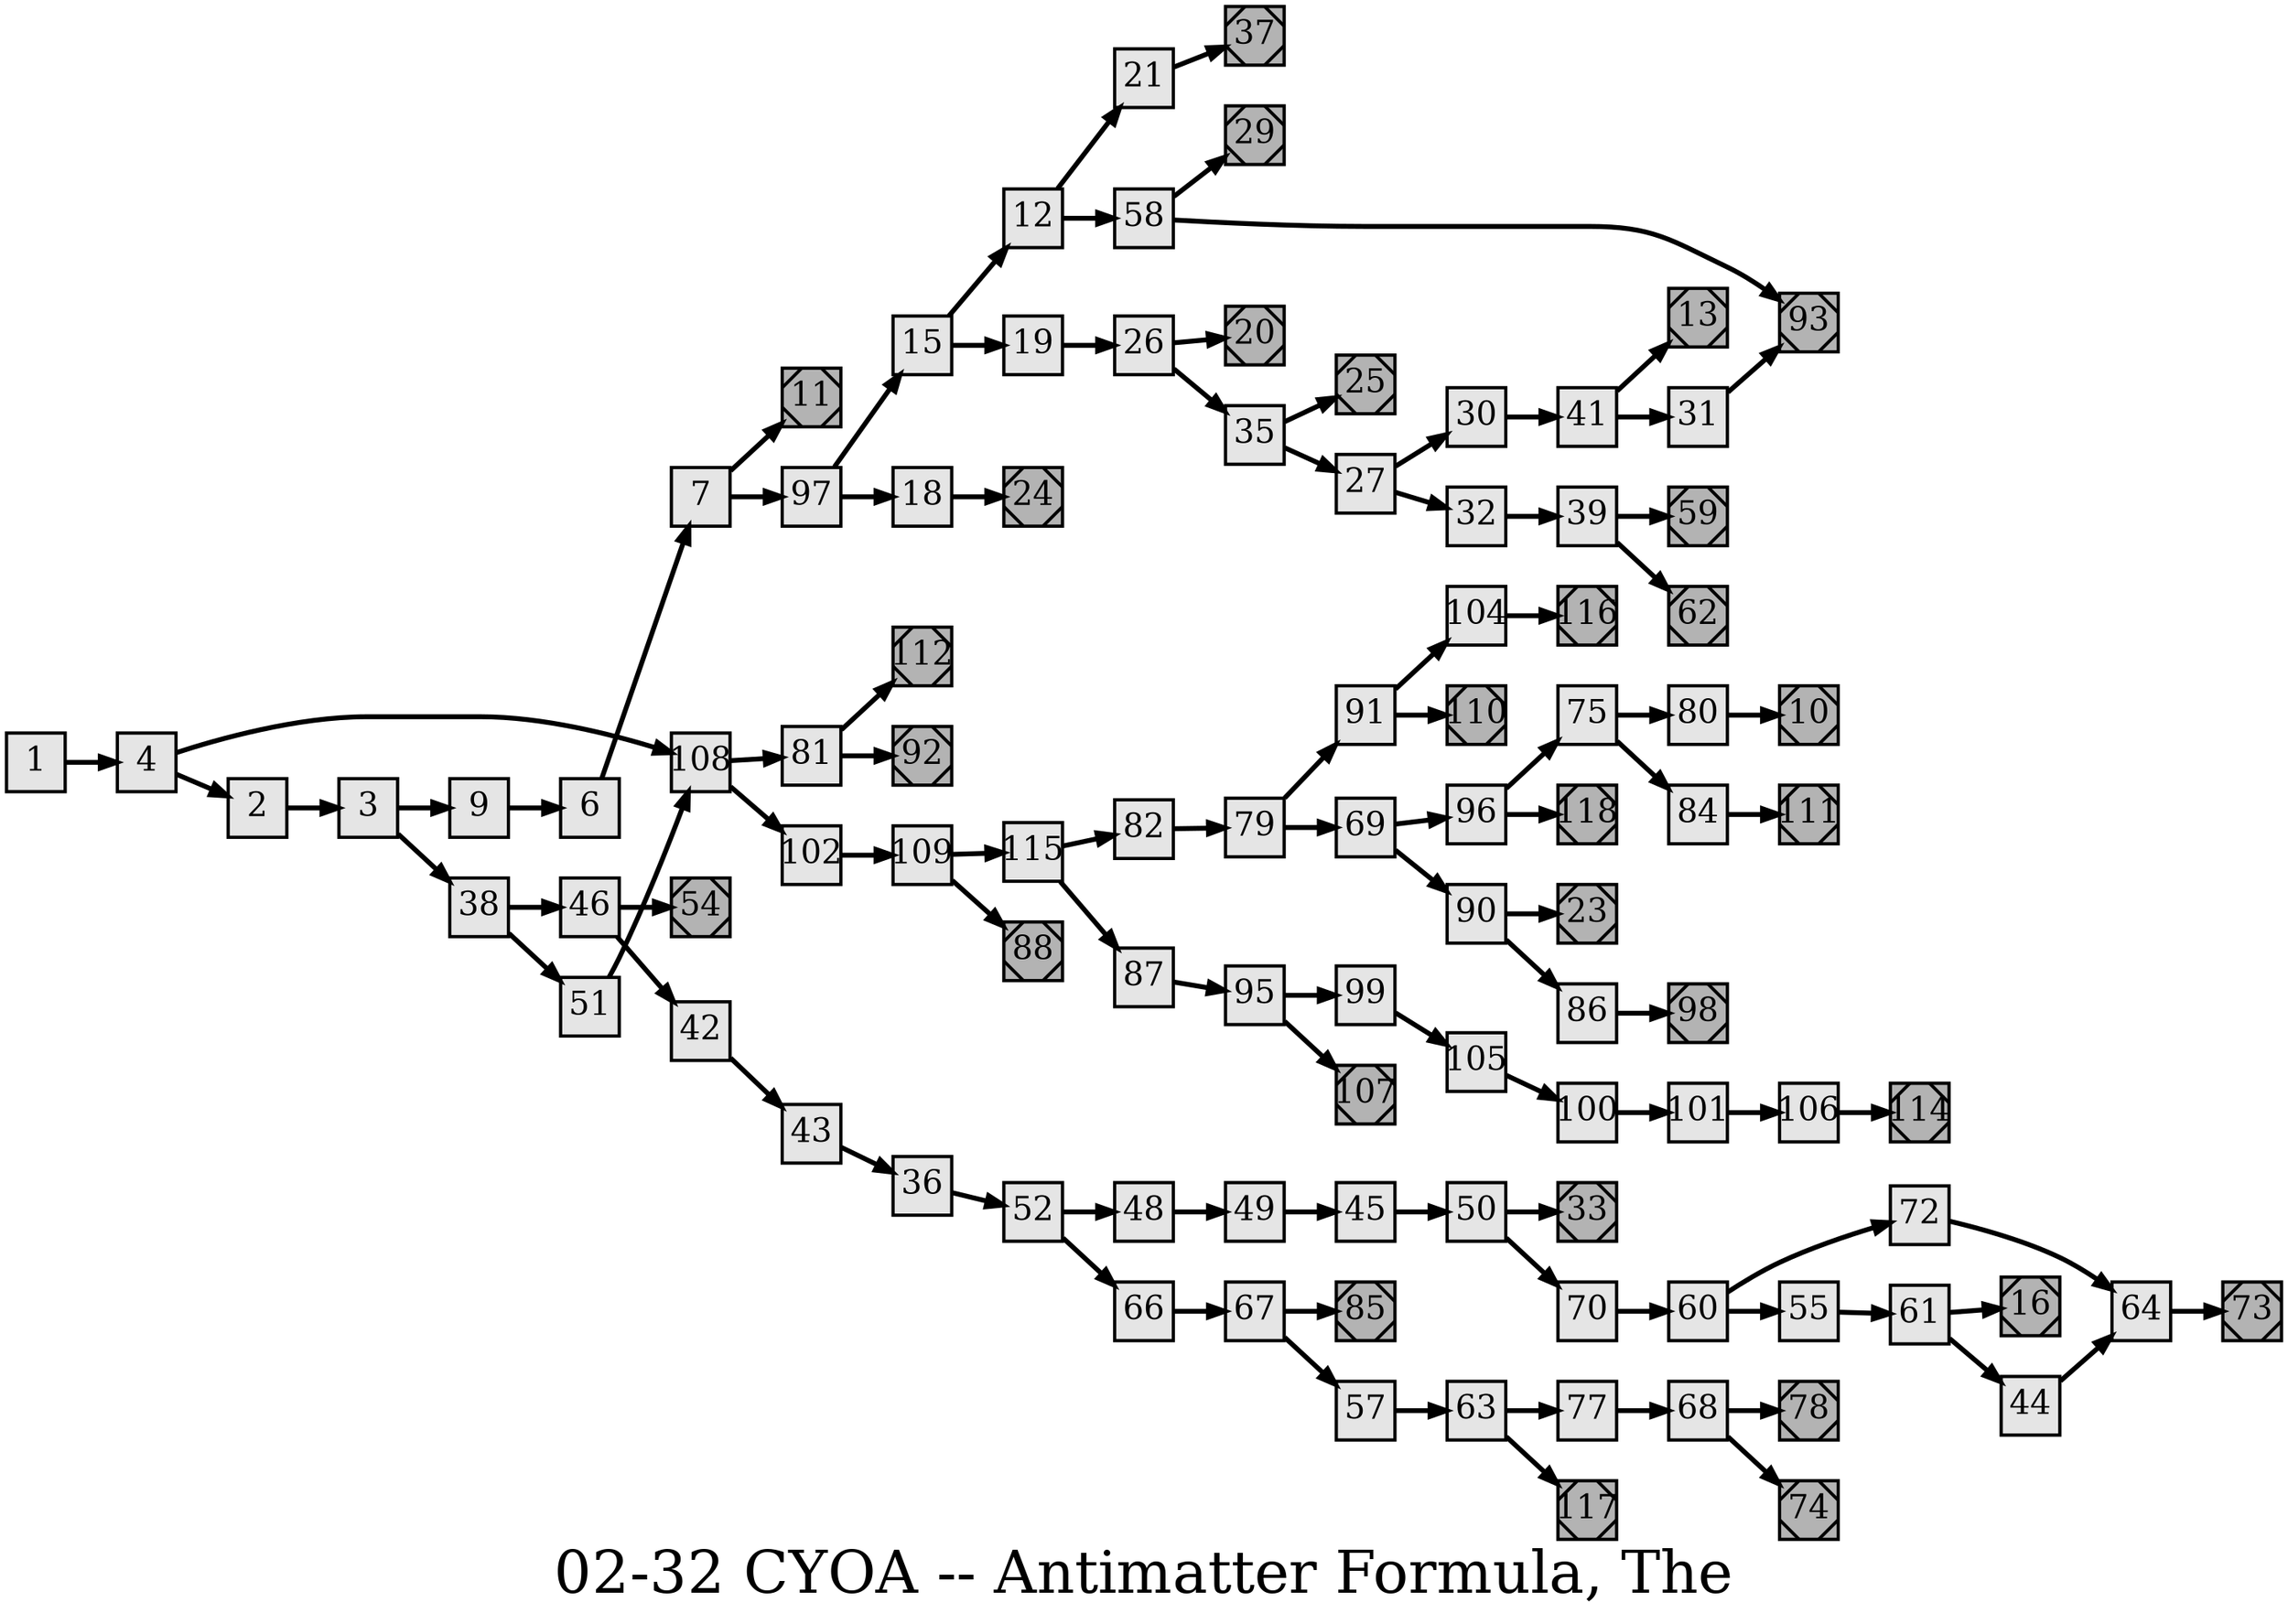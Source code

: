 digraph g{
  graph [ label="02-32 CYOA -- Antimatter Formula, The" rankdir=LR, ordering=out, fontsize=36, nodesep="0.35", ranksep="0.45"];
  node  [shape=rect, penwidth=2, fontsize=20, style=filled, fillcolor=grey90, margin="0,0", labelfloat=true, regular=true, fixedsize=true];
  edge  [labelfloat=true, penwidth=3, fontsize=12];
  // ---;
  // group  : Katz;
  // id     : 02-32;
  // gbid   : 507;
  // series : CYOA;
  // title  : Antimatter Forumla, The;
  // author : Jay Leibold;
  // credit:;
  // - name : Cindy Lam;
  // role : encoder;
  // date : 2018-04-20;
  // render:;
  // - name   : small;
  // styles : gvStyles.txt;
  // engine : dot;
  // comment: >;
  
  // ---;
  
  // From | To | Label;
  
  1 -> 4;
  2 -> 3;
  3 -> 9;
  3 -> 38;
  4 -> 108;
  4 -> 2;
  6 -> 7;
  7 -> 11;
  7 -> 97;
  9 -> 6;
  10	[ xlabel="E", shape=Msquare, fontsize=20, fillcolor=grey70, xlabel="" ];
  11	[ xlabel="E", shape=Msquare, fontsize=20, fillcolor=grey70, xlabel="" ];
  12 -> 21;
  12 -> 58;
  13	[ xlabel="E", shape=Msquare, fontsize=20, fillcolor=grey70, xlabel="" ];
  15 -> 12;
  15 -> 19;
  16	[ xlabel="E", shape=Msquare, fontsize=20, fillcolor=grey70, xlabel="" ];
  18 -> 24;
  19 -> 26;
  20	[ xlabel="E", shape=Msquare, fontsize=20, fillcolor=grey70, xlabel="" ];
  21 -> 37;
  23	[ xlabel="E", shape=Msquare, fontsize=20, fillcolor=grey70, xlabel="" ];
  24	[ xlabel="E", shape=Msquare, fontsize=20, fillcolor=grey70, xlabel="" ];
  25	[ xlabel="E", shape=Msquare, fontsize=20, fillcolor=grey70, xlabel="" ];
  26 -> 20;
  26 -> 35;
  27 -> 30;
  27 -> 32;
  29	[ xlabel="E", shape=Msquare, fontsize=20, fillcolor=grey70, xlabel="" ];
  30 -> 41;
  31 -> 93;
  32 -> 39;
  33	[ xlabel="E", shape=Msquare, fontsize=20, fillcolor=grey70, xlabel="" ];
  35 -> 25;
  35 -> 27;
  36 -> 52;
  37	[ xlabel="E", shape=Msquare, fontsize=20, fillcolor=grey70, xlabel="" ];
  38 -> 46;
  38 -> 51;
  39 -> 59;
  39 -> 62;
  41 -> 13;
  41 -> 31;
  42 -> 43;
  43 -> 36;
  44 -> 64;
  45 -> 50;
  46 -> 54;
  46 -> 42;
  48 -> 49;
  49 -> 45;
  50 -> 33;
  50 -> 70;
  51 -> 108;
  52 -> 48;
  52 -> 66;
  54	[ xlabel="E", shape=Msquare, fontsize=20, fillcolor=grey70, xlabel="" ];
  55 -> 61;
  57 -> 63;
  58 -> 29;
  58 -> 93;
  59	[ xlabel="E", shape=Msquare, fontsize=20, fillcolor=grey70, xlabel="" ];
  60 -> 72;
  60 -> 55;
  61 -> 16;
  61 -> 44;
  62	[ xlabel="E", shape=Msquare, fontsize=20, fillcolor=grey70, xlabel="" ];
  63 -> 77;
  63 -> 117;
  64 -> 73;
  66 -> 67;
  67 -> 85;
  67 -> 57;
  68 -> 78;
  68 -> 74;
  69 -> 96;
  69 -> 90;
  70 -> 60;
  72 -> 64;
  73	[ xlabel="E", shape=Msquare, fontsize=20, fillcolor=grey70, xlabel="" ];
  74	[ xlabel="E", shape=Msquare, fontsize=20, fillcolor=grey70, xlabel="" ];
  75 -> 80;
  75 -> 84;
  77 -> 68;
  78	[ xlabel="E", shape=Msquare, fontsize=20, fillcolor=grey70, xlabel="" ];
  79 -> 91;
  79 -> 69;
  80 -> 10;
  81 -> 112;
  81 -> 92;
  82 -> 79;
  84 -> 111;
  85	[ xlabel="E", shape=Msquare, fontsize=20, fillcolor=grey70, xlabel="" ];
  86 -> 98;
  87 -> 95;
  88	[ xlabel="E", shape=Msquare, fontsize=20, fillcolor=grey70, xlabel="" ];
  90 -> 23;
  90 -> 86;
  91 -> 104;
  91 -> 110;
  92	[ xlabel="E", shape=Msquare, fontsize=20, fillcolor=grey70, xlabel="" ];
  93	[ xlabel="E", shape=Msquare, fontsize=20, fillcolor=grey70, xlabel="" ];
  95 -> 99;
  95 -> 107;
  96 -> 75;
  96 -> 118;
  97 -> 15;
  97 -> 18;
  98	[ xlabel="E", shape=Msquare, fontsize=20, fillcolor=grey70, xlabel="" ];
  99 -> 105;
  100 -> 101;
  101 -> 106;
  102 -> 109;
  104 -> 116;
  105 -> 100;
  106 -> 114;
  107	[ xlabel="E", shape=Msquare, fontsize=20, fillcolor=grey70, xlabel="" ];
  108 -> 81;
  108 -> 102;
  109 -> 115;
  109 -> 88;
  110	[ xlabel="E", shape=Msquare, fontsize=20, fillcolor=grey70, xlabel="" ];
  111	[ xlabel="E", shape=Msquare, fontsize=20, fillcolor=grey70, xlabel="" ];
  112	[ xlabel="E", shape=Msquare, fontsize=20, fillcolor=grey70, xlabel="" ];
  114	[ xlabel="E", shape=Msquare, fontsize=20, fillcolor=grey70, xlabel="" ];
  115 -> 82;
  115 -> 87;
  116	[ xlabel="E", shape=Msquare, fontsize=20, fillcolor=grey70, xlabel="" ];
  117	[ xlabel="E", shape=Msquare, fontsize=20, fillcolor=grey70, xlabel="" ];
  118	[ xlabel="E", shape=Msquare, fontsize=20, fillcolor=grey70, xlabel="" ];

  // Illustrations;
  
  4	[ xlabel="ILL", image="illustration-full.png", xlabel="" ];
  9	[ xlabel="ILL", image="illustration-full.png", xlabel="" ];
  15	[ xlabel="ILL", image="illustration-full.png", xlabel="" ];
  16	[ xlabel="ILL", image="illustration-full.png", xlabel="" ];
  23	[ xlabel="ILL", image="illustration-full.png", xlabel="" ];
  29	[ xlabel="ILL", image="illustration-full.png", xlabel="" ];
  35	[ xlabel="ILL", image="illustration-full.png", xlabel="" ];
  41	[ xlabel="ILL", image="illustration-full.png", xlabel="" ];
  46	[ xlabel="ILL", image="illustration-full.png", xlabel="" ];
  52	[ xlabel="ILL", image="illustration-full.png", xlabel="" ];
  57	[ xlabel="ILL", image="illustration-full.png", xlabel="" ];
  64	[ xlabel="ILL", image="illustration-full.png", xlabel="" ];
  70	[ xlabel="ILL", image="illustration-full.png", xlabel="" ];
  77	[ xlabel="ILL", image="illustration-full.png", xlabel="" ];
  92	[ xlabel="ILL", image="illustration-full.png", xlabel="" ];
  88	[ xlabel="ILL", image="illustration-full.png", xlabel="" ];
  95	[ xlabel="ILL", image="illustration-full.png", xlabel="" ];
  102	[ xlabel="ILL", image="illustration-full.png", xlabel="" ];
  112	[ xlabel="ILL", image="illustration-full.png", xlabel="" ];
}

